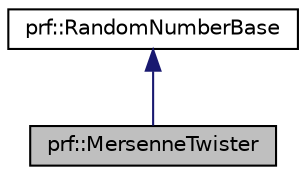 digraph "prf::MersenneTwister"
{
  bgcolor="transparent";
  edge [fontname="Helvetica",fontsize="10",labelfontname="Helvetica",labelfontsize="10"];
  node [fontname="Helvetica",fontsize="10",shape=record];
  Node1 [label="prf::MersenneTwister",height=0.2,width=0.4,color="black", fillcolor="grey75", style="filled" fontcolor="black"];
  Node2 -> Node1 [dir="back",color="midnightblue",fontsize="10",style="solid",fontname="Helvetica"];
  Node2 [label="prf::RandomNumberBase",height=0.2,width=0.4,color="black",URL="$classprf_1_1RandomNumberBase.html",tooltip="Base class for Random number generators for use in PROFASI."];
}
